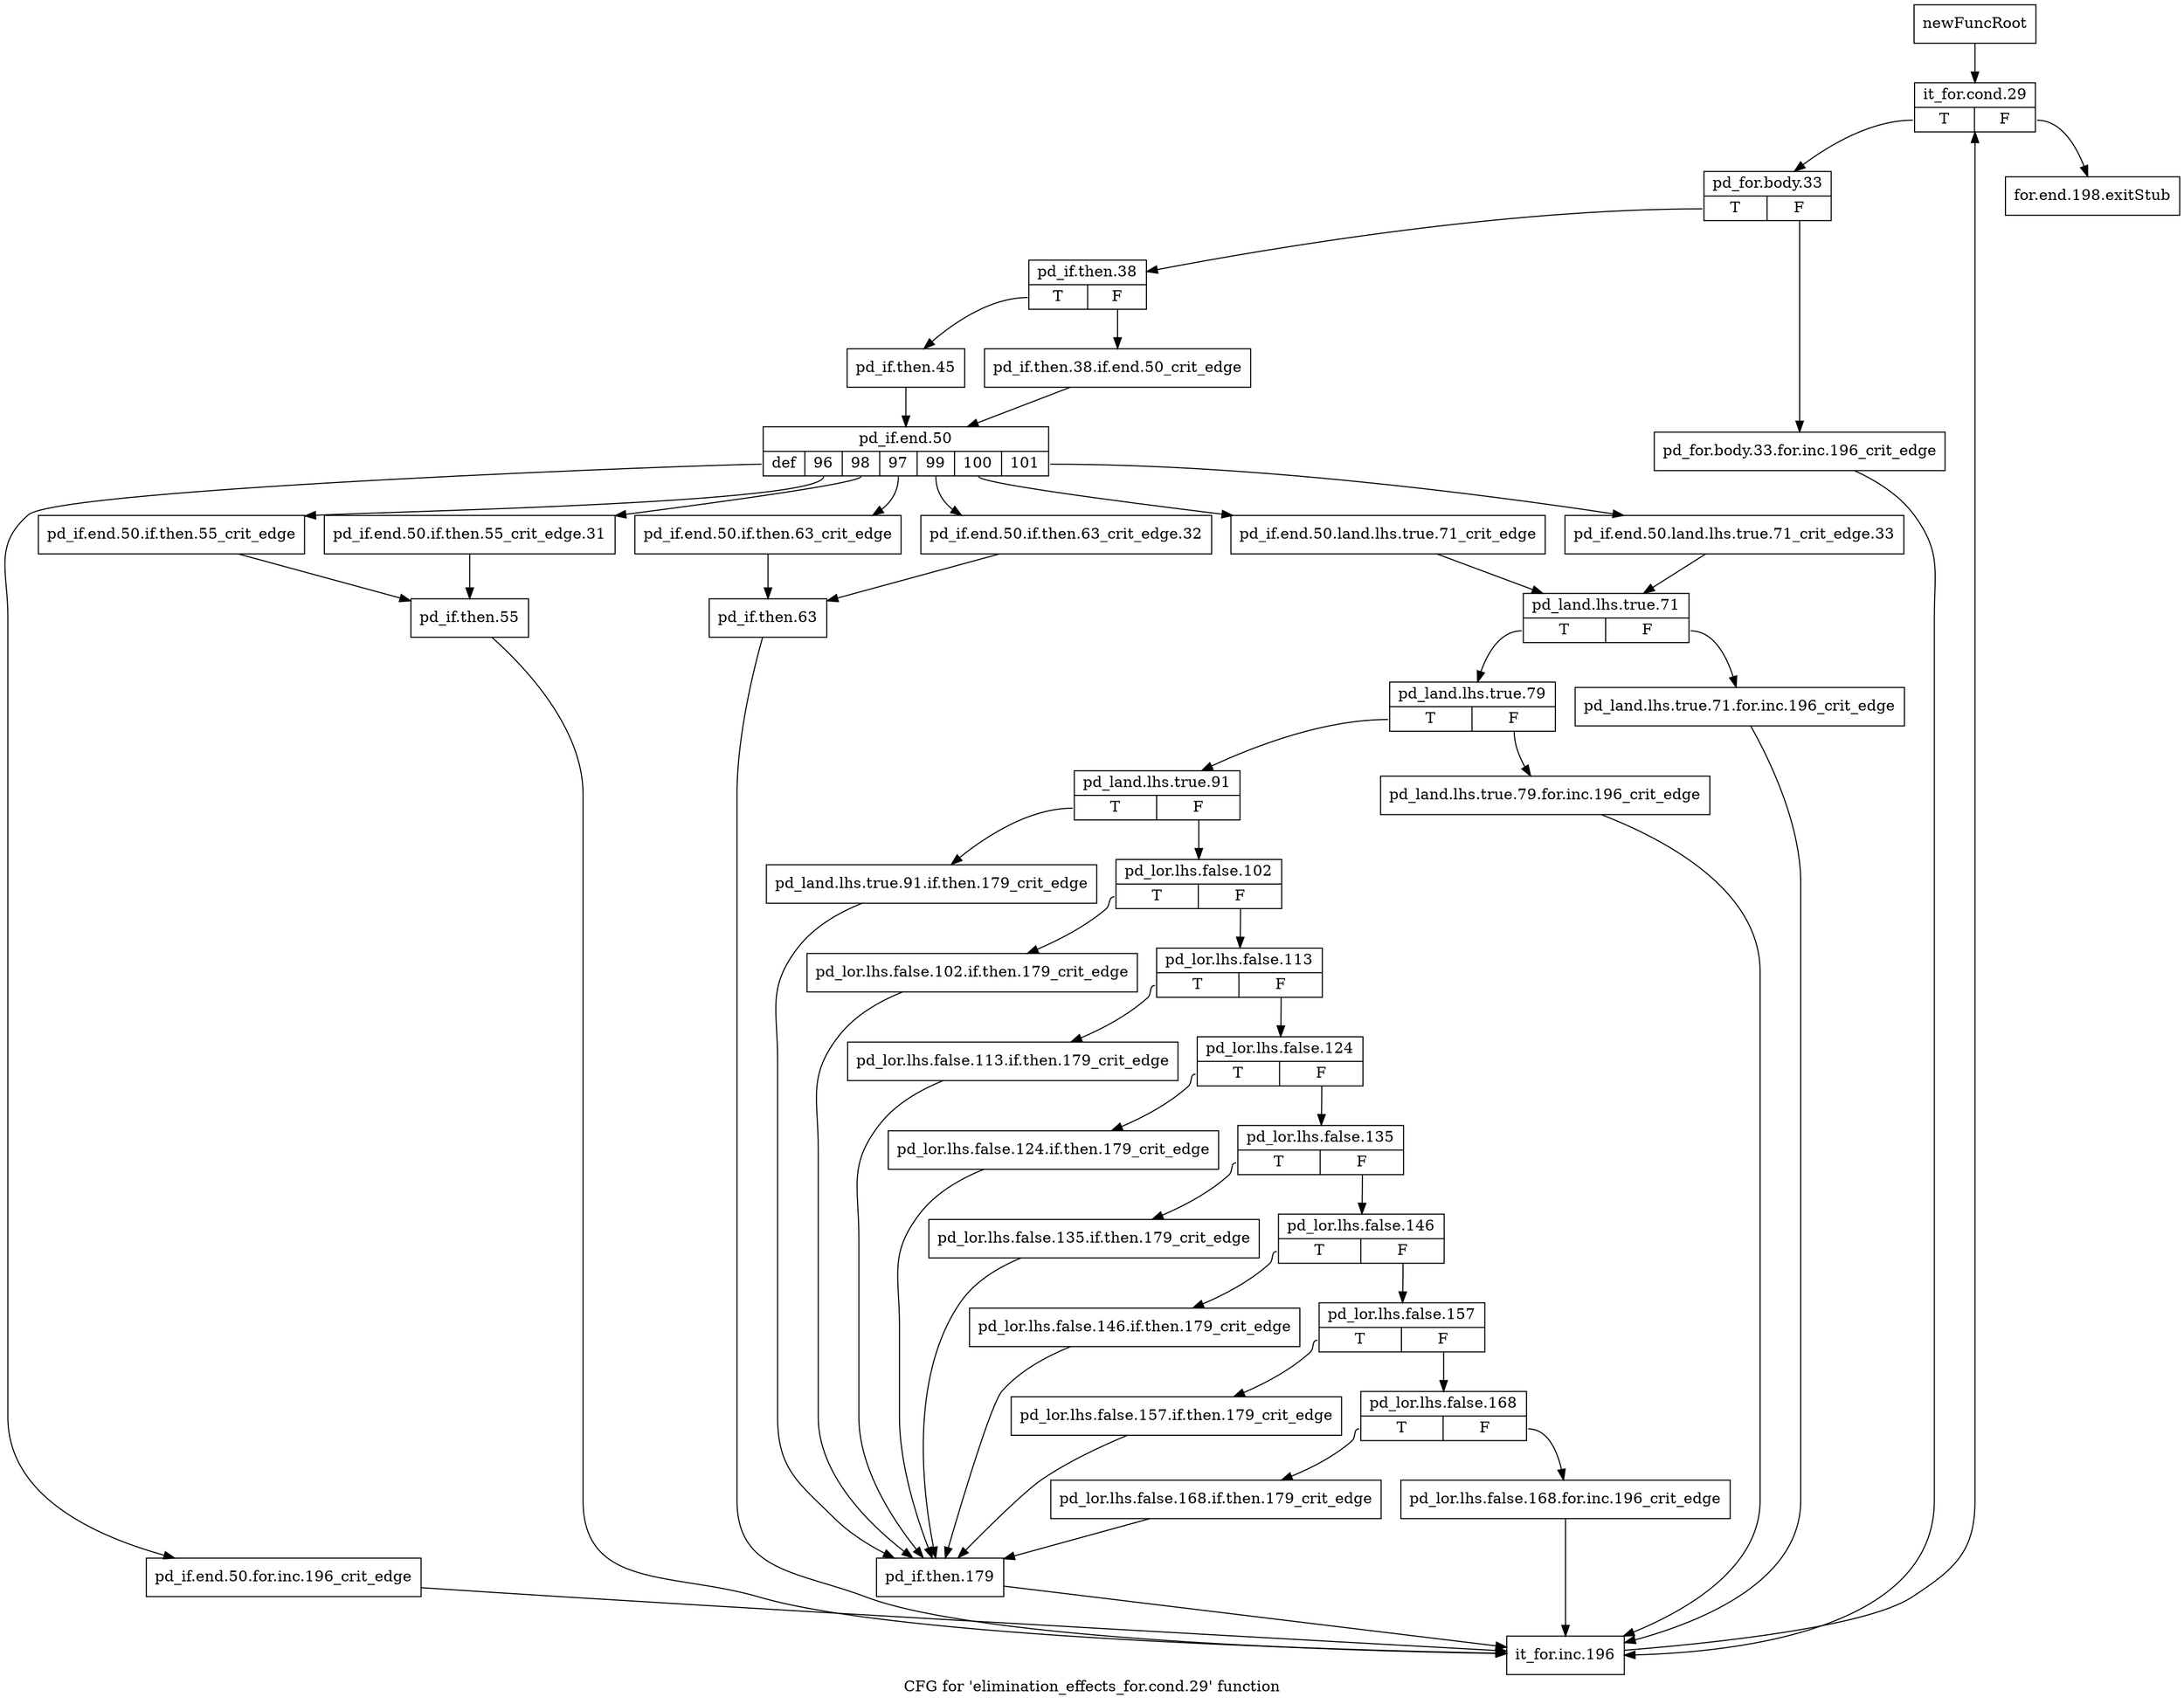 digraph "CFG for 'elimination_effects_for.cond.29' function" {
	label="CFG for 'elimination_effects_for.cond.29' function";

	Node0xbfdc980 [shape=record,label="{newFuncRoot}"];
	Node0xbfdc980 -> Node0xbfe2110;
	Node0xbfe20c0 [shape=record,label="{for.end.198.exitStub}"];
	Node0xbfe2110 [shape=record,label="{it_for.cond.29|{<s0>T|<s1>F}}"];
	Node0xbfe2110:s0 -> Node0xbfe2160;
	Node0xbfe2110:s1 -> Node0xbfe20c0;
	Node0xbfe2160 [shape=record,label="{pd_for.body.33|{<s0>T|<s1>F}}"];
	Node0xbfe2160:s0 -> Node0xbfe2200;
	Node0xbfe2160:s1 -> Node0xbfe21b0;
	Node0xbfe21b0 [shape=record,label="{pd_for.body.33.for.inc.196_crit_edge}"];
	Node0xbfe21b0 -> Node0xbfe2cf0;
	Node0xbfe2200 [shape=record,label="{pd_if.then.38|{<s0>T|<s1>F}}"];
	Node0xbfe2200:s0 -> Node0xbfe22a0;
	Node0xbfe2200:s1 -> Node0xbfe2250;
	Node0xbfe2250 [shape=record,label="{pd_if.then.38.if.end.50_crit_edge}"];
	Node0xbfe2250 -> Node0xbfe22f0;
	Node0xbfe22a0 [shape=record,label="{pd_if.then.45}"];
	Node0xbfe22a0 -> Node0xbfe22f0;
	Node0xbfe22f0 [shape=record,label="{pd_if.end.50|{<s0>def|<s1>96|<s2>98|<s3>97|<s4>99|<s5>100|<s6>101}}"];
	Node0xbfe22f0:s0 -> Node0xbfe2ca0;
	Node0xbfe22f0:s1 -> Node0xbfe2c00;
	Node0xbfe22f0:s2 -> Node0xbfe2bb0;
	Node0xbfe22f0:s3 -> Node0xbfe2b10;
	Node0xbfe22f0:s4 -> Node0xbfe2ac0;
	Node0xbfe22f0:s5 -> Node0xbfe2390;
	Node0xbfe22f0:s6 -> Node0xbfe2340;
	Node0xbfe2340 [shape=record,label="{pd_if.end.50.land.lhs.true.71_crit_edge.33}"];
	Node0xbfe2340 -> Node0xbfe23e0;
	Node0xbfe2390 [shape=record,label="{pd_if.end.50.land.lhs.true.71_crit_edge}"];
	Node0xbfe2390 -> Node0xbfe23e0;
	Node0xbfe23e0 [shape=record,label="{pd_land.lhs.true.71|{<s0>T|<s1>F}}"];
	Node0xbfe23e0:s0 -> Node0xbfe2480;
	Node0xbfe23e0:s1 -> Node0xbfe2430;
	Node0xbfe2430 [shape=record,label="{pd_land.lhs.true.71.for.inc.196_crit_edge}"];
	Node0xbfe2430 -> Node0xbfe2cf0;
	Node0xbfe2480 [shape=record,label="{pd_land.lhs.true.79|{<s0>T|<s1>F}}"];
	Node0xbfe2480:s0 -> Node0xbfe2520;
	Node0xbfe2480:s1 -> Node0xbfe24d0;
	Node0xbfe24d0 [shape=record,label="{pd_land.lhs.true.79.for.inc.196_crit_edge}"];
	Node0xbfe24d0 -> Node0xbfe2cf0;
	Node0xbfe2520 [shape=record,label="{pd_land.lhs.true.91|{<s0>T|<s1>F}}"];
	Node0xbfe2520:s0 -> Node0xbfe2a20;
	Node0xbfe2520:s1 -> Node0xbfe2570;
	Node0xbfe2570 [shape=record,label="{pd_lor.lhs.false.102|{<s0>T|<s1>F}}"];
	Node0xbfe2570:s0 -> Node0xbfe29d0;
	Node0xbfe2570:s1 -> Node0xbfe25c0;
	Node0xbfe25c0 [shape=record,label="{pd_lor.lhs.false.113|{<s0>T|<s1>F}}"];
	Node0xbfe25c0:s0 -> Node0xbfe2980;
	Node0xbfe25c0:s1 -> Node0xbfe2610;
	Node0xbfe2610 [shape=record,label="{pd_lor.lhs.false.124|{<s0>T|<s1>F}}"];
	Node0xbfe2610:s0 -> Node0xbfe2930;
	Node0xbfe2610:s1 -> Node0xbfe2660;
	Node0xbfe2660 [shape=record,label="{pd_lor.lhs.false.135|{<s0>T|<s1>F}}"];
	Node0xbfe2660:s0 -> Node0xbfe28e0;
	Node0xbfe2660:s1 -> Node0xbfe26b0;
	Node0xbfe26b0 [shape=record,label="{pd_lor.lhs.false.146|{<s0>T|<s1>F}}"];
	Node0xbfe26b0:s0 -> Node0xbfe2890;
	Node0xbfe26b0:s1 -> Node0xbfe2700;
	Node0xbfe2700 [shape=record,label="{pd_lor.lhs.false.157|{<s0>T|<s1>F}}"];
	Node0xbfe2700:s0 -> Node0xbfe2840;
	Node0xbfe2700:s1 -> Node0xbfe2750;
	Node0xbfe2750 [shape=record,label="{pd_lor.lhs.false.168|{<s0>T|<s1>F}}"];
	Node0xbfe2750:s0 -> Node0xbfe27f0;
	Node0xbfe2750:s1 -> Node0xbfe27a0;
	Node0xbfe27a0 [shape=record,label="{pd_lor.lhs.false.168.for.inc.196_crit_edge}"];
	Node0xbfe27a0 -> Node0xbfe2cf0;
	Node0xbfe27f0 [shape=record,label="{pd_lor.lhs.false.168.if.then.179_crit_edge}"];
	Node0xbfe27f0 -> Node0xbfe2a70;
	Node0xbfe2840 [shape=record,label="{pd_lor.lhs.false.157.if.then.179_crit_edge}"];
	Node0xbfe2840 -> Node0xbfe2a70;
	Node0xbfe2890 [shape=record,label="{pd_lor.lhs.false.146.if.then.179_crit_edge}"];
	Node0xbfe2890 -> Node0xbfe2a70;
	Node0xbfe28e0 [shape=record,label="{pd_lor.lhs.false.135.if.then.179_crit_edge}"];
	Node0xbfe28e0 -> Node0xbfe2a70;
	Node0xbfe2930 [shape=record,label="{pd_lor.lhs.false.124.if.then.179_crit_edge}"];
	Node0xbfe2930 -> Node0xbfe2a70;
	Node0xbfe2980 [shape=record,label="{pd_lor.lhs.false.113.if.then.179_crit_edge}"];
	Node0xbfe2980 -> Node0xbfe2a70;
	Node0xbfe29d0 [shape=record,label="{pd_lor.lhs.false.102.if.then.179_crit_edge}"];
	Node0xbfe29d0 -> Node0xbfe2a70;
	Node0xbfe2a20 [shape=record,label="{pd_land.lhs.true.91.if.then.179_crit_edge}"];
	Node0xbfe2a20 -> Node0xbfe2a70;
	Node0xbfe2a70 [shape=record,label="{pd_if.then.179}"];
	Node0xbfe2a70 -> Node0xbfe2cf0;
	Node0xbfe2ac0 [shape=record,label="{pd_if.end.50.if.then.63_crit_edge.32}"];
	Node0xbfe2ac0 -> Node0xbfe2b60;
	Node0xbfe2b10 [shape=record,label="{pd_if.end.50.if.then.63_crit_edge}"];
	Node0xbfe2b10 -> Node0xbfe2b60;
	Node0xbfe2b60 [shape=record,label="{pd_if.then.63}"];
	Node0xbfe2b60 -> Node0xbfe2cf0;
	Node0xbfe2bb0 [shape=record,label="{pd_if.end.50.if.then.55_crit_edge.31}"];
	Node0xbfe2bb0 -> Node0xbfe2c50;
	Node0xbfe2c00 [shape=record,label="{pd_if.end.50.if.then.55_crit_edge}"];
	Node0xbfe2c00 -> Node0xbfe2c50;
	Node0xbfe2c50 [shape=record,label="{pd_if.then.55}"];
	Node0xbfe2c50 -> Node0xbfe2cf0;
	Node0xbfe2ca0 [shape=record,label="{pd_if.end.50.for.inc.196_crit_edge}"];
	Node0xbfe2ca0 -> Node0xbfe2cf0;
	Node0xbfe2cf0 [shape=record,label="{it_for.inc.196}"];
	Node0xbfe2cf0 -> Node0xbfe2110;
}
